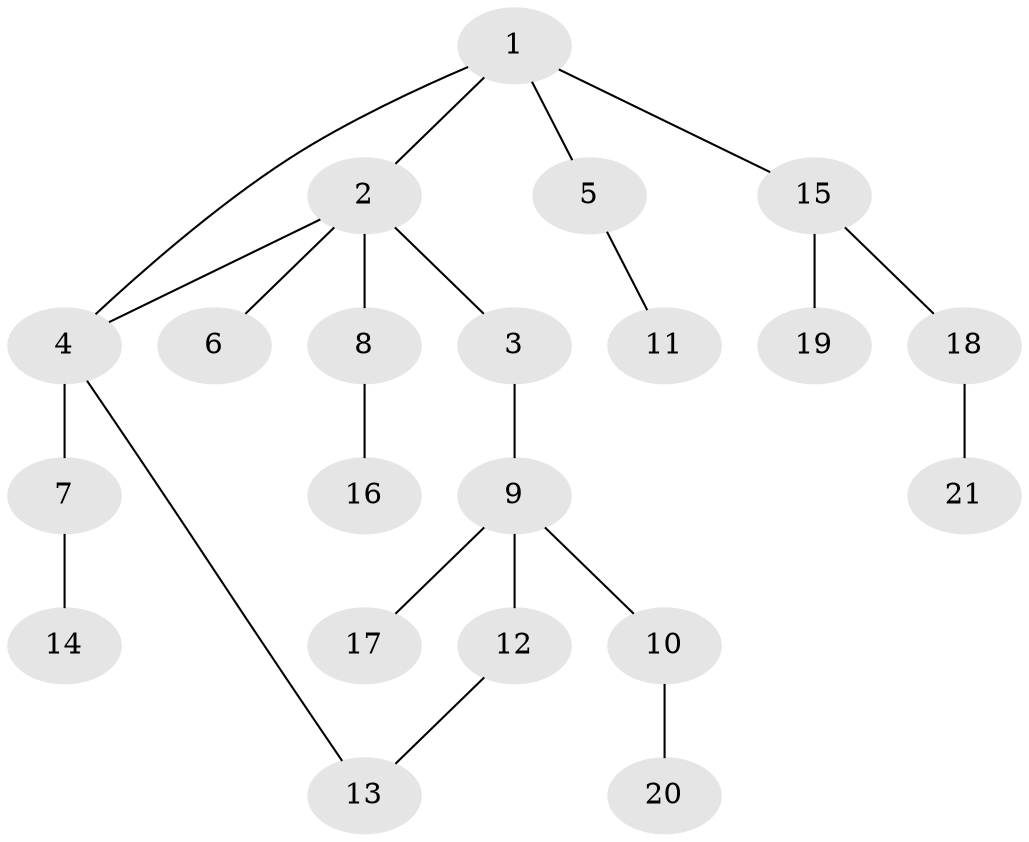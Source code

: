 // original degree distribution, {5: 0.043478260869565216, 3: 0.18840579710144928, 4: 0.08695652173913043, 2: 0.21739130434782608, 1: 0.463768115942029}
// Generated by graph-tools (version 1.1) at 2025/48/03/04/25 22:48:43]
// undirected, 21 vertices, 22 edges
graph export_dot {
  node [color=gray90,style=filled];
  1;
  2;
  3;
  4;
  5;
  6;
  7;
  8;
  9;
  10;
  11;
  12;
  13;
  14;
  15;
  16;
  17;
  18;
  19;
  20;
  21;
  1 -- 2 [weight=1.0];
  1 -- 4 [weight=1.0];
  1 -- 5 [weight=1.0];
  1 -- 15 [weight=1.0];
  2 -- 3 [weight=1.0];
  2 -- 4 [weight=1.0];
  2 -- 6 [weight=1.0];
  2 -- 8 [weight=1.0];
  3 -- 9 [weight=1.0];
  4 -- 7 [weight=1.0];
  4 -- 13 [weight=1.0];
  5 -- 11 [weight=1.0];
  7 -- 14 [weight=1.0];
  8 -- 16 [weight=1.0];
  9 -- 10 [weight=1.0];
  9 -- 12 [weight=1.0];
  9 -- 17 [weight=2.0];
  10 -- 20 [weight=1.0];
  12 -- 13 [weight=1.0];
  15 -- 18 [weight=1.0];
  15 -- 19 [weight=1.0];
  18 -- 21 [weight=1.0];
}
